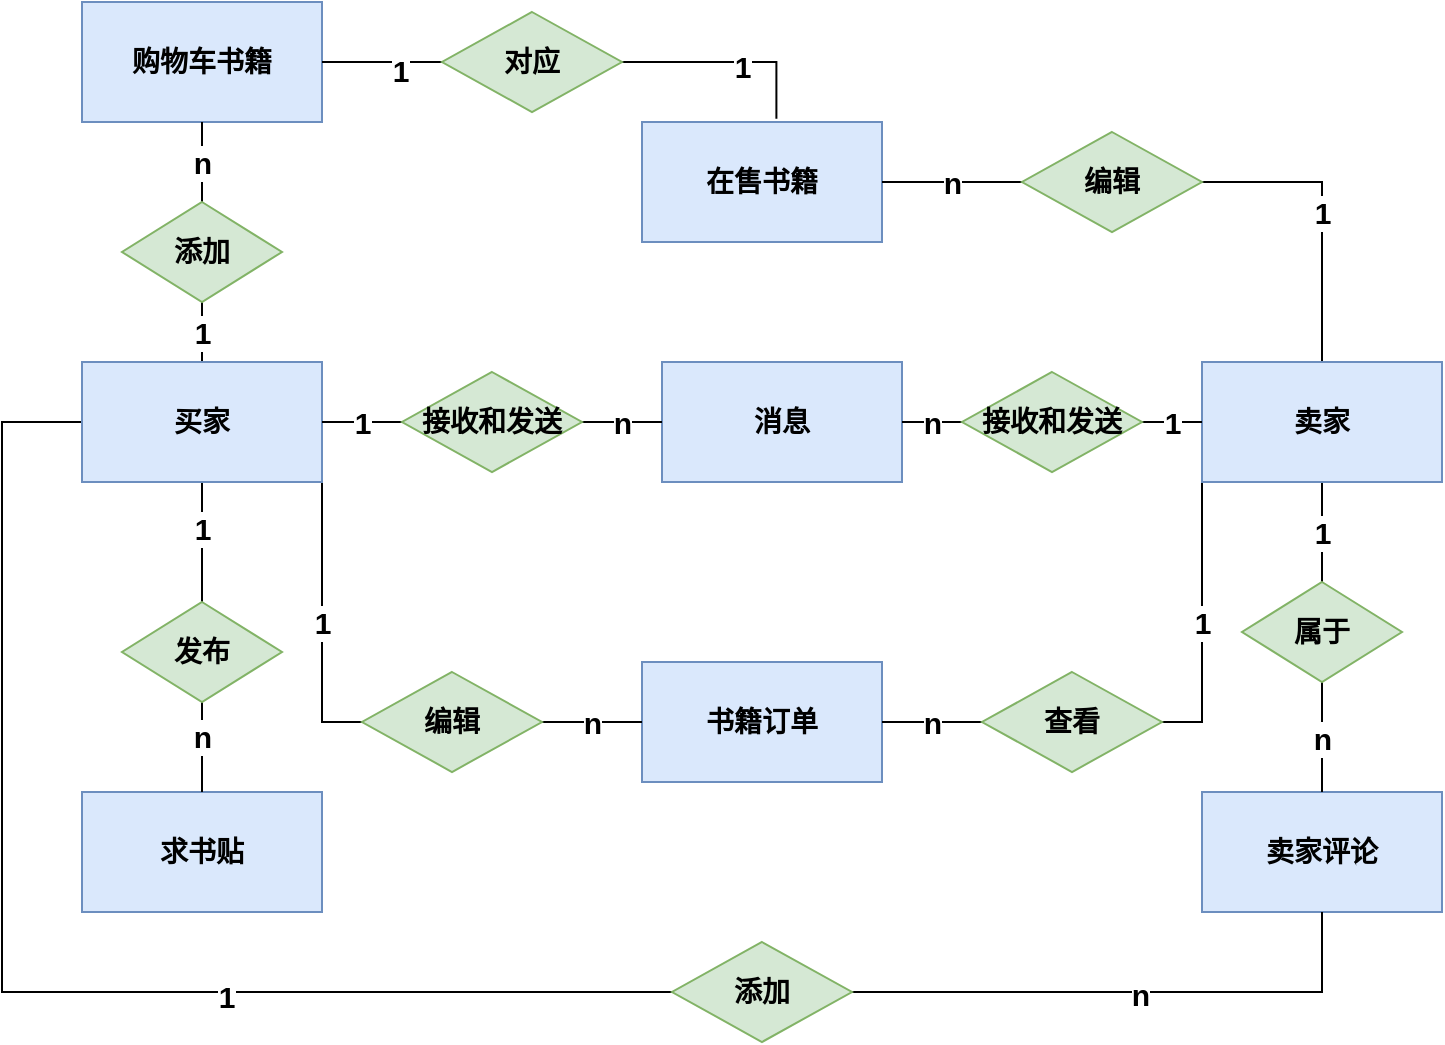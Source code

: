<mxfile version="20.8.16" type="device"><diagram name="第 1 页" id="8l563rcON2vno61S410A"><mxGraphModel dx="1050" dy="1479" grid="1" gridSize="10" guides="1" tooltips="1" connect="1" arrows="0" fold="1" page="1" pageScale="1" pageWidth="1100" pageHeight="850" math="0" shadow="0"><root><mxCell id="0"/><mxCell id="1" parent="0"/><mxCell id="dIaClcadfGpG7z3lYNWs-26" value="1" style="edgeStyle=orthogonalEdgeStyle;rounded=0;orthogonalLoop=1;jettySize=auto;html=1;exitX=1;exitY=1;exitDx=0;exitDy=0;entryX=0;entryY=0.5;entryDx=0;entryDy=0;endArrow=none;endFill=0;fontSize=15;fontStyle=1" parent="1" source="dIaClcadfGpG7z3lYNWs-1" target="dIaClcadfGpG7z3lYNWs-25" edge="1"><mxGeometry relative="1" as="geometry"/></mxCell><mxCell id="dIaClcadfGpG7z3lYNWs-32" value="1" style="edgeStyle=orthogonalEdgeStyle;rounded=0;orthogonalLoop=1;jettySize=auto;html=1;exitX=0.5;exitY=0;exitDx=0;exitDy=0;entryX=0.5;entryY=1;entryDx=0;entryDy=0;endArrow=none;endFill=0;fontSize=15;fontStyle=1" parent="1" source="dIaClcadfGpG7z3lYNWs-1" target="dIaClcadfGpG7z3lYNWs-31" edge="1"><mxGeometry relative="1" as="geometry"/></mxCell><mxCell id="1oNPX_xILTCKL714M1H0-17" style="edgeStyle=orthogonalEdgeStyle;rounded=0;orthogonalLoop=1;jettySize=auto;html=1;exitX=0.5;exitY=1;exitDx=0;exitDy=0;entryX=0.5;entryY=0;entryDx=0;entryDy=0;endArrow=none;endFill=0;" parent="1" source="dIaClcadfGpG7z3lYNWs-1" target="1oNPX_xILTCKL714M1H0-2" edge="1"><mxGeometry relative="1" as="geometry"><Array as="points"><mxPoint x="230" y="230"/><mxPoint x="230" y="230"/></Array></mxGeometry></mxCell><mxCell id="1oNPX_xILTCKL714M1H0-22" value="1" style="edgeLabel;html=1;align=center;verticalAlign=middle;resizable=0;points=[];fontSize=15;fontStyle=1" parent="1oNPX_xILTCKL714M1H0-17" vertex="1" connectable="0"><mxGeometry x="-0.25" relative="1" as="geometry"><mxPoint as="offset"/></mxGeometry></mxCell><mxCell id="MzByz4AcuY7VvgMezkem-1" style="edgeStyle=orthogonalEdgeStyle;rounded=0;orthogonalLoop=1;jettySize=auto;html=1;exitX=0;exitY=0.5;exitDx=0;exitDy=0;entryX=0;entryY=0.5;entryDx=0;entryDy=0;endArrow=none;fontSize=15;endFill=0;fontStyle=1;" edge="1" parent="1" source="dIaClcadfGpG7z3lYNWs-1" target="MzByz4AcuY7VvgMezkem-2"><mxGeometry relative="1" as="geometry"><mxPoint x="140" y="461" as="targetPoint"/><Array as="points"><mxPoint x="130" y="180"/><mxPoint x="130" y="465"/></Array></mxGeometry></mxCell><mxCell id="MzByz4AcuY7VvgMezkem-4" value="1" style="edgeLabel;html=1;align=center;verticalAlign=middle;resizable=0;points=[];fontSize=15;fontFamily=Helvetica;fontColor=default;fontStyle=1" vertex="1" connectable="0" parent="MzByz4AcuY7VvgMezkem-1"><mxGeometry x="0.324" y="-2" relative="1" as="geometry"><mxPoint as="offset"/></mxGeometry></mxCell><mxCell id="dIaClcadfGpG7z3lYNWs-1" value="&lt;font style=&quot;font-size: 14px;&quot;&gt;&lt;b&gt;买家&lt;/b&gt;&lt;/font&gt;" style="rounded=0;whiteSpace=wrap;html=1;fillColor=#dae8fc;strokeColor=#6c8ebf;" parent="1" vertex="1"><mxGeometry x="170" y="150" width="120" height="60" as="geometry"/></mxCell><mxCell id="dIaClcadfGpG7z3lYNWs-17" value="1" style="edgeStyle=none;rounded=0;orthogonalLoop=1;jettySize=auto;html=1;exitX=0.5;exitY=1;exitDx=0;exitDy=0;entryX=0.5;entryY=0;entryDx=0;entryDy=0;endArrow=none;endFill=0;fontSize=15;fontStyle=1" parent="1" source="dIaClcadfGpG7z3lYNWs-2" target="dIaClcadfGpG7z3lYNWs-16" edge="1"><mxGeometry relative="1" as="geometry"/></mxCell><mxCell id="dIaClcadfGpG7z3lYNWs-34" value="1" style="edgeStyle=orthogonalEdgeStyle;rounded=0;orthogonalLoop=1;jettySize=auto;html=1;exitX=0;exitY=1;exitDx=0;exitDy=0;entryX=1;entryY=0.5;entryDx=0;entryDy=0;endArrow=none;endFill=0;fontSize=15;fontStyle=1" parent="1" source="dIaClcadfGpG7z3lYNWs-2" target="dIaClcadfGpG7z3lYNWs-28" edge="1"><mxGeometry relative="1" as="geometry"/></mxCell><mxCell id="dIaClcadfGpG7z3lYNWs-37" value="1" style="edgeStyle=orthogonalEdgeStyle;rounded=0;orthogonalLoop=1;jettySize=auto;html=1;exitX=0.5;exitY=0;exitDx=0;exitDy=0;entryX=1;entryY=0.5;entryDx=0;entryDy=0;endArrow=none;endFill=0;fontSize=15;fontStyle=1" parent="1" source="dIaClcadfGpG7z3lYNWs-2" target="dIaClcadfGpG7z3lYNWs-36" edge="1"><mxGeometry relative="1" as="geometry"/></mxCell><mxCell id="dIaClcadfGpG7z3lYNWs-2" value="&lt;font style=&quot;font-size: 14px;&quot;&gt;&lt;b&gt;卖家&lt;/b&gt;&lt;/font&gt;" style="rounded=0;whiteSpace=wrap;html=1;fillColor=#dae8fc;strokeColor=#6c8ebf;" parent="1" vertex="1"><mxGeometry x="730" y="150" width="120" height="60" as="geometry"/></mxCell><mxCell id="dIaClcadfGpG7z3lYNWs-3" value="&lt;font style=&quot;font-size: 14px;&quot;&gt;&lt;b&gt;在售书籍&lt;/b&gt;&lt;/font&gt;" style="rounded=0;whiteSpace=wrap;html=1;fillColor=#dae8fc;strokeColor=#6c8ebf;" parent="1" vertex="1"><mxGeometry x="450" y="30" width="120" height="60" as="geometry"/></mxCell><mxCell id="dIaClcadfGpG7z3lYNWs-4" value="&lt;font style=&quot;font-size: 14px;&quot;&gt;&lt;b&gt;消息&lt;/b&gt;&lt;/font&gt;" style="rounded=0;whiteSpace=wrap;html=1;fillColor=#dae8fc;strokeColor=#6c8ebf;" parent="1" vertex="1"><mxGeometry x="460" y="150" width="120" height="60" as="geometry"/></mxCell><mxCell id="dIaClcadfGpG7z3lYNWs-5" value="&lt;b&gt;&lt;font style=&quot;font-size: 14px;&quot;&gt;购物车书籍&lt;/font&gt;&lt;/b&gt;" style="rounded=0;whiteSpace=wrap;html=1;fillColor=#dae8fc;strokeColor=#6c8ebf;" parent="1" vertex="1"><mxGeometry x="170" y="-30" width="120" height="60" as="geometry"/></mxCell><mxCell id="dIaClcadfGpG7z3lYNWs-6" value="&lt;font style=&quot;font-size: 14px;&quot;&gt;&lt;b&gt;书籍订单&lt;/b&gt;&lt;/font&gt;" style="rounded=0;whiteSpace=wrap;html=1;fillColor=#dae8fc;strokeColor=#6c8ebf;" parent="1" vertex="1"><mxGeometry x="450" y="300" width="120" height="60" as="geometry"/></mxCell><mxCell id="dIaClcadfGpG7z3lYNWs-8" value="&lt;font style=&quot;font-size: 14px;&quot;&gt;&lt;b&gt;卖家评论&lt;/b&gt;&lt;/font&gt;" style="rounded=0;whiteSpace=wrap;html=1;fillColor=#dae8fc;strokeColor=#6c8ebf;" parent="1" vertex="1"><mxGeometry x="730" y="365" width="120" height="60" as="geometry"/></mxCell><mxCell id="dIaClcadfGpG7z3lYNWs-18" value="n" style="edgeStyle=none;rounded=0;orthogonalLoop=1;jettySize=auto;html=1;exitX=0.5;exitY=1;exitDx=0;exitDy=0;entryX=0.5;entryY=0;entryDx=0;entryDy=0;endArrow=none;endFill=0;fontSize=15;fontStyle=1" parent="1" source="dIaClcadfGpG7z3lYNWs-16" target="dIaClcadfGpG7z3lYNWs-8" edge="1"><mxGeometry relative="1" as="geometry"/></mxCell><mxCell id="dIaClcadfGpG7z3lYNWs-16" value="&lt;font style=&quot;font-size: 14px;&quot;&gt;&lt;b&gt;属于&lt;/b&gt;&lt;/font&gt;" style="rhombus;whiteSpace=wrap;html=1;fillColor=#d5e8d4;strokeColor=#82b366;" parent="1" vertex="1"><mxGeometry x="750" y="260" width="80" height="50" as="geometry"/></mxCell><mxCell id="dIaClcadfGpG7z3lYNWs-20" value="n" style="edgeStyle=none;rounded=0;orthogonalLoop=1;jettySize=auto;html=1;exitX=1;exitY=0.5;exitDx=0;exitDy=0;entryX=0;entryY=0.5;entryDx=0;entryDy=0;endArrow=none;endFill=0;fontSize=15;fontStyle=1" parent="1" source="dIaClcadfGpG7z3lYNWs-19" target="dIaClcadfGpG7z3lYNWs-4" edge="1"><mxGeometry relative="1" as="geometry"/></mxCell><mxCell id="dIaClcadfGpG7z3lYNWs-21" value="1" style="edgeStyle=none;rounded=0;orthogonalLoop=1;jettySize=auto;html=1;exitX=0;exitY=0.5;exitDx=0;exitDy=0;entryX=1;entryY=0.5;entryDx=0;entryDy=0;endArrow=none;endFill=0;fontSize=15;fontStyle=1" parent="1" source="dIaClcadfGpG7z3lYNWs-19" target="dIaClcadfGpG7z3lYNWs-1" edge="1"><mxGeometry relative="1" as="geometry"><mxPoint as="offset"/></mxGeometry></mxCell><mxCell id="dIaClcadfGpG7z3lYNWs-19" value="&lt;font style=&quot;font-size: 14px;&quot;&gt;&lt;b&gt;接收和发送&lt;/b&gt;&lt;/font&gt;" style="rhombus;whiteSpace=wrap;html=1;fillColor=#d5e8d4;strokeColor=#82b366;" parent="1" vertex="1"><mxGeometry x="330" y="155" width="90" height="50" as="geometry"/></mxCell><mxCell id="dIaClcadfGpG7z3lYNWs-23" value="1" style="edgeStyle=none;rounded=0;orthogonalLoop=1;jettySize=auto;html=1;exitX=1;exitY=0.5;exitDx=0;exitDy=0;entryX=0;entryY=0.5;entryDx=0;entryDy=0;endArrow=none;endFill=0;fontSize=15;fontStyle=1" parent="1" source="dIaClcadfGpG7z3lYNWs-22" target="dIaClcadfGpG7z3lYNWs-2" edge="1"><mxGeometry relative="1" as="geometry"/></mxCell><mxCell id="dIaClcadfGpG7z3lYNWs-24" value="n" style="edgeStyle=none;rounded=0;orthogonalLoop=1;jettySize=auto;html=1;exitX=0;exitY=0.5;exitDx=0;exitDy=0;entryX=1;entryY=0.5;entryDx=0;entryDy=0;endArrow=none;endFill=0;fontSize=15;fontStyle=1" parent="1" source="dIaClcadfGpG7z3lYNWs-22" target="dIaClcadfGpG7z3lYNWs-4" edge="1"><mxGeometry relative="1" as="geometry"/></mxCell><mxCell id="dIaClcadfGpG7z3lYNWs-22" value="&lt;font style=&quot;font-size: 14px;&quot;&gt;&lt;b&gt;接收和发送&lt;/b&gt;&lt;/font&gt;" style="rhombus;whiteSpace=wrap;html=1;fillColor=#d5e8d4;strokeColor=#82b366;" parent="1" vertex="1"><mxGeometry x="610" y="155" width="90" height="50" as="geometry"/></mxCell><mxCell id="dIaClcadfGpG7z3lYNWs-27" value="n" style="edgeStyle=orthogonalEdgeStyle;rounded=0;orthogonalLoop=1;jettySize=auto;html=1;exitX=1;exitY=0.5;exitDx=0;exitDy=0;entryX=0;entryY=0.5;entryDx=0;entryDy=0;endArrow=none;endFill=0;fontSize=15;fontStyle=1" parent="1" source="dIaClcadfGpG7z3lYNWs-25" target="dIaClcadfGpG7z3lYNWs-6" edge="1"><mxGeometry relative="1" as="geometry"/></mxCell><mxCell id="dIaClcadfGpG7z3lYNWs-25" value="&lt;font style=&quot;font-size: 14px;&quot;&gt;&lt;b&gt;编辑&lt;/b&gt;&lt;/font&gt;" style="rhombus;whiteSpace=wrap;html=1;fillColor=#d5e8d4;strokeColor=#82b366;" parent="1" vertex="1"><mxGeometry x="310" y="305" width="90" height="50" as="geometry"/></mxCell><mxCell id="dIaClcadfGpG7z3lYNWs-30" value="n" style="edgeStyle=orthogonalEdgeStyle;rounded=0;orthogonalLoop=1;jettySize=auto;html=1;exitX=0;exitY=0.5;exitDx=0;exitDy=0;entryX=1;entryY=0.5;entryDx=0;entryDy=0;endArrow=none;endFill=0;fontSize=15;fontStyle=1" parent="1" source="dIaClcadfGpG7z3lYNWs-28" target="dIaClcadfGpG7z3lYNWs-6" edge="1"><mxGeometry relative="1" as="geometry"/></mxCell><mxCell id="dIaClcadfGpG7z3lYNWs-28" value="&lt;font style=&quot;font-size: 14px;&quot;&gt;&lt;b&gt;查看&lt;/b&gt;&lt;/font&gt;" style="rhombus;whiteSpace=wrap;html=1;fillColor=#d5e8d4;strokeColor=#82b366;" parent="1" vertex="1"><mxGeometry x="620" y="305" width="90" height="50" as="geometry"/></mxCell><mxCell id="dIaClcadfGpG7z3lYNWs-33" value="n" style="edgeStyle=orthogonalEdgeStyle;rounded=0;orthogonalLoop=1;jettySize=auto;html=1;exitX=0.5;exitY=0;exitDx=0;exitDy=0;entryX=0.5;entryY=1;entryDx=0;entryDy=0;endArrow=none;endFill=0;fontSize=15;fontStyle=1" parent="1" source="dIaClcadfGpG7z3lYNWs-31" target="dIaClcadfGpG7z3lYNWs-5" edge="1"><mxGeometry relative="1" as="geometry"/></mxCell><mxCell id="dIaClcadfGpG7z3lYNWs-31" value="&lt;font style=&quot;font-size: 14px;&quot;&gt;&lt;b&gt;添加&lt;/b&gt;&lt;/font&gt;" style="rhombus;whiteSpace=wrap;html=1;fillColor=#d5e8d4;strokeColor=#82b366;" parent="1" vertex="1"><mxGeometry x="190" y="70" width="80" height="50" as="geometry"/></mxCell><mxCell id="dIaClcadfGpG7z3lYNWs-38" value="n" style="edgeStyle=orthogonalEdgeStyle;rounded=0;orthogonalLoop=1;jettySize=auto;html=1;exitX=0;exitY=0.5;exitDx=0;exitDy=0;entryX=1;entryY=0.5;entryDx=0;entryDy=0;endArrow=none;endFill=0;fontSize=15;fontStyle=1" parent="1" source="dIaClcadfGpG7z3lYNWs-36" target="dIaClcadfGpG7z3lYNWs-3" edge="1"><mxGeometry relative="1" as="geometry"/></mxCell><mxCell id="dIaClcadfGpG7z3lYNWs-36" value="&lt;font style=&quot;font-size: 14px;&quot;&gt;&lt;b&gt;编辑&lt;/b&gt;&lt;/font&gt;" style="rhombus;whiteSpace=wrap;html=1;fillColor=#d5e8d4;strokeColor=#82b366;" parent="1" vertex="1"><mxGeometry x="640" y="35" width="90" height="50" as="geometry"/></mxCell><mxCell id="1oNPX_xILTCKL714M1H0-1" value="&lt;span style=&quot;font-size: 14px;&quot;&gt;&lt;b&gt;求书贴&lt;/b&gt;&lt;/span&gt;" style="rounded=0;whiteSpace=wrap;html=1;fillColor=#dae8fc;strokeColor=#6c8ebf;" parent="1" vertex="1"><mxGeometry x="170" y="365" width="120" height="60" as="geometry"/></mxCell><mxCell id="1oNPX_xILTCKL714M1H0-21" style="edgeStyle=orthogonalEdgeStyle;rounded=0;orthogonalLoop=1;jettySize=auto;html=1;exitX=0.5;exitY=1;exitDx=0;exitDy=0;entryX=0.5;entryY=0;entryDx=0;entryDy=0;fontSize=13;fontStyle=1;endArrow=none;endFill=0;" parent="1" source="1oNPX_xILTCKL714M1H0-2" target="1oNPX_xILTCKL714M1H0-1" edge="1"><mxGeometry relative="1" as="geometry"/></mxCell><mxCell id="1oNPX_xILTCKL714M1H0-23" value="n" style="edgeLabel;html=1;align=center;verticalAlign=middle;resizable=0;points=[];fontSize=15;fontStyle=1" parent="1oNPX_xILTCKL714M1H0-21" vertex="1" connectable="0"><mxGeometry x="-0.255" y="2" relative="1" as="geometry"><mxPoint x="-2" as="offset"/></mxGeometry></mxCell><mxCell id="1oNPX_xILTCKL714M1H0-2" value="&lt;font style=&quot;font-size: 14px;&quot;&gt;&lt;b&gt;发布&lt;/b&gt;&lt;/font&gt;" style="rhombus;whiteSpace=wrap;html=1;fillColor=#d5e8d4;strokeColor=#82b366;" parent="1" vertex="1"><mxGeometry x="190" y="270" width="80" height="50" as="geometry"/></mxCell><mxCell id="MzByz4AcuY7VvgMezkem-3" style="edgeStyle=orthogonalEdgeStyle;shape=connector;rounded=0;orthogonalLoop=1;jettySize=auto;html=1;exitX=1;exitY=0.5;exitDx=0;exitDy=0;entryX=0.5;entryY=1;entryDx=0;entryDy=0;labelBackgroundColor=default;strokeColor=default;fontFamily=Helvetica;fontSize=15;fontColor=default;endArrow=none;endFill=0;fontStyle=1;" edge="1" parent="1" source="MzByz4AcuY7VvgMezkem-2" target="dIaClcadfGpG7z3lYNWs-8"><mxGeometry relative="1" as="geometry"/></mxCell><mxCell id="MzByz4AcuY7VvgMezkem-5" value="n" style="edgeLabel;html=1;align=center;verticalAlign=middle;resizable=0;points=[];fontSize=15;fontFamily=Helvetica;fontColor=default;fontStyle=1" vertex="1" connectable="0" parent="MzByz4AcuY7VvgMezkem-3"><mxGeometry x="0.047" y="-1" relative="1" as="geometry"><mxPoint as="offset"/></mxGeometry></mxCell><mxCell id="MzByz4AcuY7VvgMezkem-2" value="&lt;span style=&quot;font-size: 14px;&quot;&gt;&lt;b&gt;添加&lt;/b&gt;&lt;/span&gt;" style="rhombus;whiteSpace=wrap;html=1;fillColor=#d5e8d4;strokeColor=#82b366;" vertex="1" parent="1"><mxGeometry x="465" y="440" width="90" height="50" as="geometry"/></mxCell><mxCell id="MzByz4AcuY7VvgMezkem-8" style="edgeStyle=orthogonalEdgeStyle;shape=connector;rounded=0;orthogonalLoop=1;jettySize=auto;html=1;exitX=1;exitY=0.5;exitDx=0;exitDy=0;entryX=0.56;entryY=-0.027;entryDx=0;entryDy=0;entryPerimeter=0;labelBackgroundColor=default;strokeColor=default;fontFamily=Helvetica;fontSize=15;fontColor=default;endArrow=none;endFill=0;fontStyle=1;" edge="1" parent="1" source="MzByz4AcuY7VvgMezkem-7" target="dIaClcadfGpG7z3lYNWs-3"><mxGeometry relative="1" as="geometry"/></mxCell><mxCell id="MzByz4AcuY7VvgMezkem-11" value="1" style="edgeLabel;html=1;align=center;verticalAlign=middle;resizable=0;points=[];fontSize=15;fontFamily=Helvetica;fontColor=default;fontStyle=1" vertex="1" connectable="0" parent="MzByz4AcuY7VvgMezkem-8"><mxGeometry x="0.137" y="-2" relative="1" as="geometry"><mxPoint as="offset"/></mxGeometry></mxCell><mxCell id="MzByz4AcuY7VvgMezkem-9" style="edgeStyle=orthogonalEdgeStyle;shape=connector;rounded=0;orthogonalLoop=1;jettySize=auto;html=1;exitX=0;exitY=0.5;exitDx=0;exitDy=0;entryX=1;entryY=0.5;entryDx=0;entryDy=0;labelBackgroundColor=default;strokeColor=default;fontFamily=Helvetica;fontSize=15;fontColor=default;endArrow=none;endFill=0;fontStyle=1;" edge="1" parent="1" source="MzByz4AcuY7VvgMezkem-7" target="dIaClcadfGpG7z3lYNWs-5"><mxGeometry relative="1" as="geometry"/></mxCell><mxCell id="MzByz4AcuY7VvgMezkem-10" value="1" style="edgeLabel;html=1;align=center;verticalAlign=middle;resizable=0;points=[];fontSize=15;fontFamily=Helvetica;fontColor=default;fontStyle=1" vertex="1" connectable="0" parent="MzByz4AcuY7VvgMezkem-9"><mxGeometry x="-0.3" y="4" relative="1" as="geometry"><mxPoint as="offset"/></mxGeometry></mxCell><mxCell id="MzByz4AcuY7VvgMezkem-7" value="&lt;span style=&quot;font-size: 14px;&quot;&gt;&lt;b&gt;对应&lt;/b&gt;&lt;/span&gt;" style="rhombus;whiteSpace=wrap;html=1;fillColor=#d5e8d4;strokeColor=#82b366;" vertex="1" parent="1"><mxGeometry x="350" y="-25" width="90" height="50" as="geometry"/></mxCell></root></mxGraphModel></diagram></mxfile>
